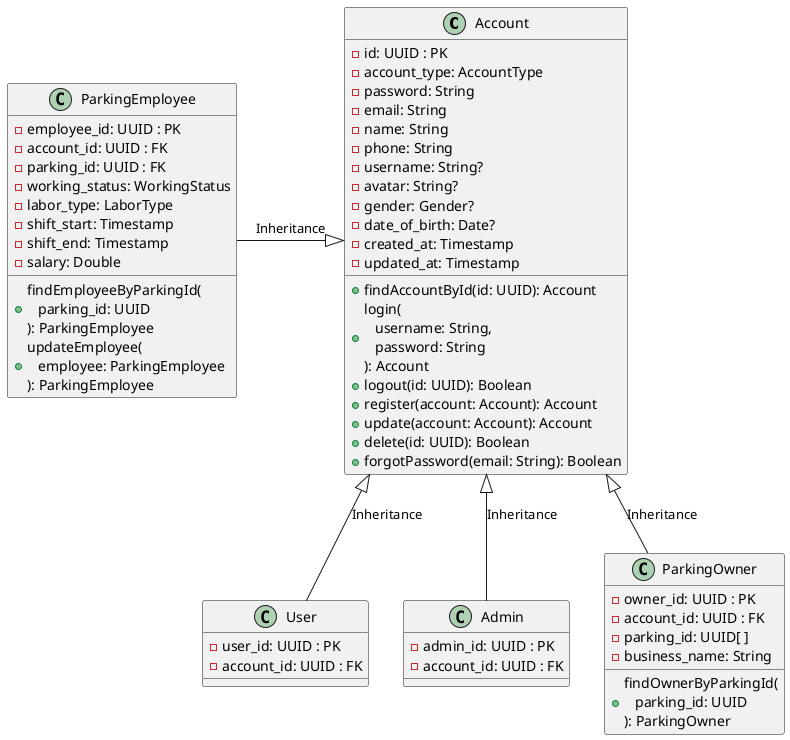 @startuml class_account

class Account {
  -id: UUID : PK
  -account_type: AccountType
  -password: String
  -email: String
  -name: String
  -phone: String
  -username: String?
  -avatar: String?
  -gender: Gender?
  -date_of_birth: Date?
  -created_at: Timestamp
  -updated_at: Timestamp

  +findAccountById(id: UUID): Account
  +login(\n   username: String, \n   password: String\n): Account
  +logout(id: UUID): Boolean
  +register(account: Account): Account
  +update(account: Account): Account
  +delete(id: UUID): Boolean
  +forgotPassword(email: String): Boolean
}

class User {
  -user_id: UUID : PK
  -account_id: UUID : FK
}

class Admin {
  -admin_id: UUID : PK
  -account_id: UUID : FK
}

class ParkingEmployee {
  -employee_id: UUID : PK
  -account_id: UUID : FK
  -parking_id: UUID : FK
  -working_status: WorkingStatus
  -labor_type: LaborType
  -shift_start: Timestamp
  -shift_end: Timestamp
  -salary: Double
  +findEmployeeByParkingId(\n   parking_id: UUID\n): ParkingEmployee
  +updateEmployee(\n   employee: ParkingEmployee\n): ParkingEmployee
}

class ParkingOwner {
  -owner_id: UUID : PK
  -account_id: UUID : FK
  -parking_id: UUID[ ]
  -business_name: String
  +findOwnerByParkingId(\n   parking_id: UUID\n): ParkingOwner
}

Account <|-- User : Inheritance
Account <|-- Admin : Inheritance
Account <|-left- ParkingEmployee : Inheritance
Account <|-- ParkingOwner : Inheritance

@enduml
